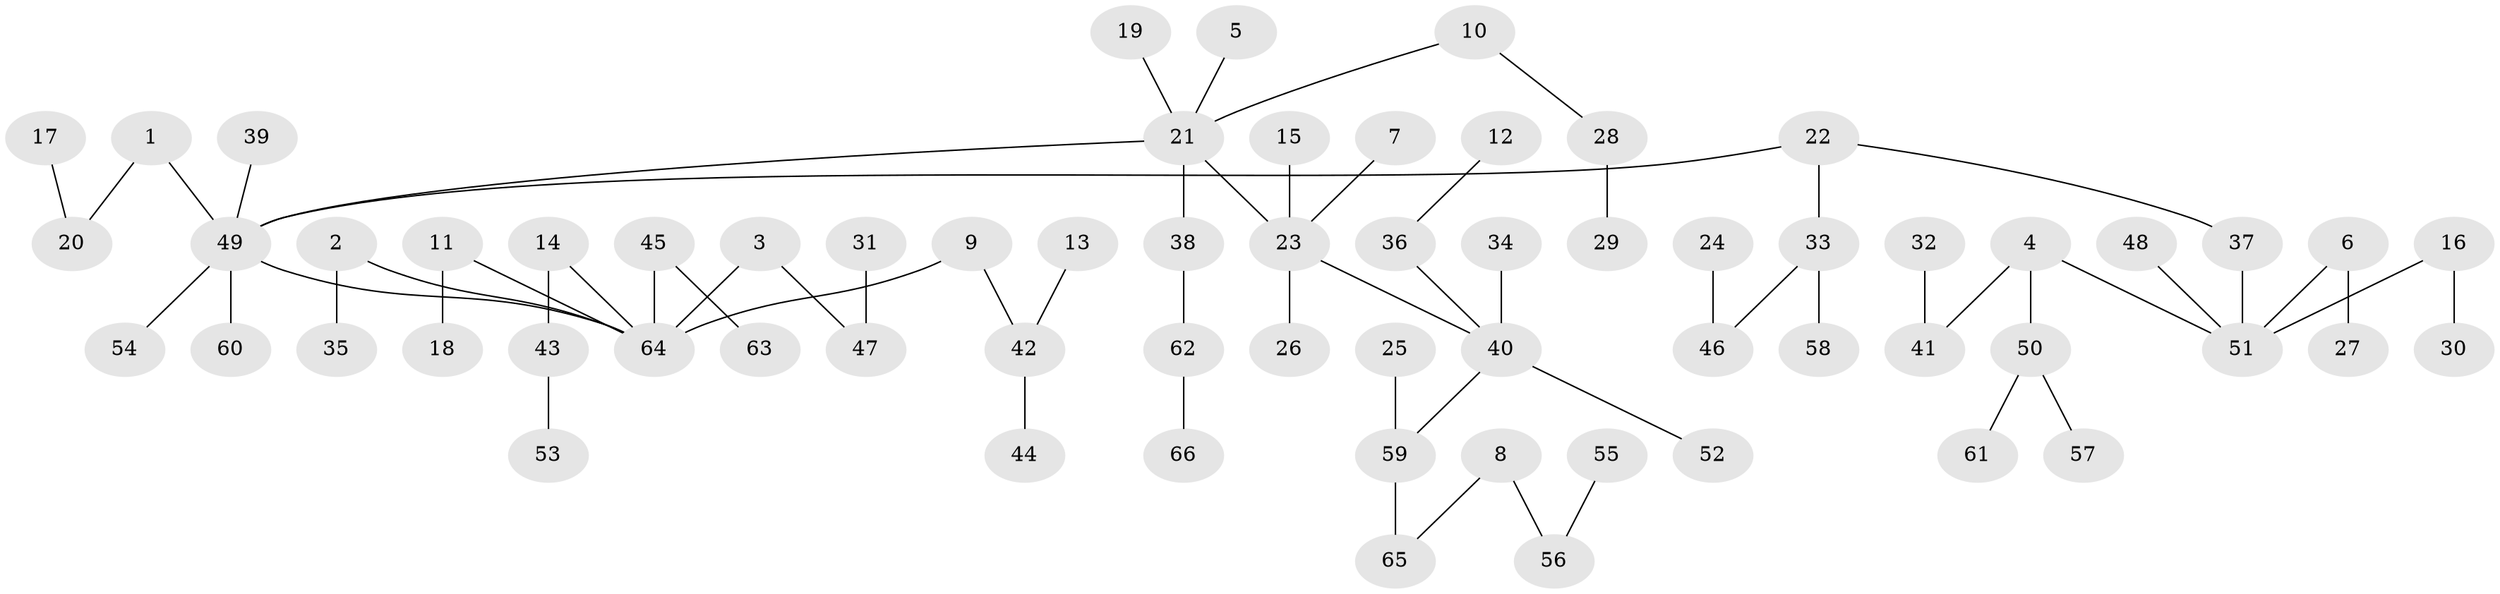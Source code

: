 // original degree distribution, {2: 0.25, 8: 0.007575757575757576, 4: 0.06060606060606061, 9: 0.007575757575757576, 7: 0.007575757575757576, 6: 0.015151515151515152, 5: 0.007575757575757576, 3: 0.14393939393939395, 1: 0.5}
// Generated by graph-tools (version 1.1) at 2025/50/03/09/25 03:50:19]
// undirected, 66 vertices, 65 edges
graph export_dot {
graph [start="1"]
  node [color=gray90,style=filled];
  1;
  2;
  3;
  4;
  5;
  6;
  7;
  8;
  9;
  10;
  11;
  12;
  13;
  14;
  15;
  16;
  17;
  18;
  19;
  20;
  21;
  22;
  23;
  24;
  25;
  26;
  27;
  28;
  29;
  30;
  31;
  32;
  33;
  34;
  35;
  36;
  37;
  38;
  39;
  40;
  41;
  42;
  43;
  44;
  45;
  46;
  47;
  48;
  49;
  50;
  51;
  52;
  53;
  54;
  55;
  56;
  57;
  58;
  59;
  60;
  61;
  62;
  63;
  64;
  65;
  66;
  1 -- 20 [weight=1.0];
  1 -- 49 [weight=1.0];
  2 -- 35 [weight=1.0];
  2 -- 64 [weight=1.0];
  3 -- 47 [weight=1.0];
  3 -- 64 [weight=1.0];
  4 -- 41 [weight=1.0];
  4 -- 50 [weight=1.0];
  4 -- 51 [weight=1.0];
  5 -- 21 [weight=1.0];
  6 -- 27 [weight=1.0];
  6 -- 51 [weight=1.0];
  7 -- 23 [weight=1.0];
  8 -- 56 [weight=1.0];
  8 -- 65 [weight=1.0];
  9 -- 42 [weight=1.0];
  9 -- 64 [weight=1.0];
  10 -- 21 [weight=1.0];
  10 -- 28 [weight=1.0];
  11 -- 18 [weight=1.0];
  11 -- 64 [weight=1.0];
  12 -- 36 [weight=1.0];
  13 -- 42 [weight=1.0];
  14 -- 43 [weight=1.0];
  14 -- 64 [weight=1.0];
  15 -- 23 [weight=1.0];
  16 -- 30 [weight=1.0];
  16 -- 51 [weight=1.0];
  17 -- 20 [weight=1.0];
  19 -- 21 [weight=1.0];
  21 -- 23 [weight=1.0];
  21 -- 38 [weight=1.0];
  21 -- 49 [weight=1.0];
  22 -- 33 [weight=1.0];
  22 -- 37 [weight=1.0];
  22 -- 49 [weight=1.0];
  23 -- 26 [weight=1.0];
  23 -- 40 [weight=1.0];
  24 -- 46 [weight=1.0];
  25 -- 59 [weight=1.0];
  28 -- 29 [weight=1.0];
  31 -- 47 [weight=1.0];
  32 -- 41 [weight=1.0];
  33 -- 46 [weight=1.0];
  33 -- 58 [weight=1.0];
  34 -- 40 [weight=1.0];
  36 -- 40 [weight=1.0];
  37 -- 51 [weight=1.0];
  38 -- 62 [weight=1.0];
  39 -- 49 [weight=1.0];
  40 -- 52 [weight=1.0];
  40 -- 59 [weight=1.0];
  42 -- 44 [weight=1.0];
  43 -- 53 [weight=1.0];
  45 -- 63 [weight=1.0];
  45 -- 64 [weight=1.0];
  48 -- 51 [weight=1.0];
  49 -- 54 [weight=1.0];
  49 -- 60 [weight=1.0];
  49 -- 64 [weight=1.0];
  50 -- 57 [weight=1.0];
  50 -- 61 [weight=1.0];
  55 -- 56 [weight=1.0];
  59 -- 65 [weight=1.0];
  62 -- 66 [weight=1.0];
}

